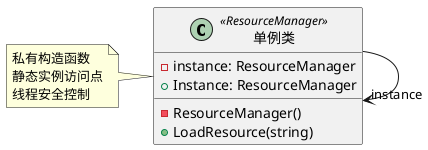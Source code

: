 @startuml

class "单例类" as ResourceManager <<ResourceManager>>{
  - instance: ResourceManager
  - ResourceManager()
  + Instance: ResourceManager
  + LoadResource(string)
}

ResourceManager -right-> "instance" ResourceManager

note left of ResourceManager
  私有构造函数
  静态实例访问点
  线程安全控制
end note
@enduml